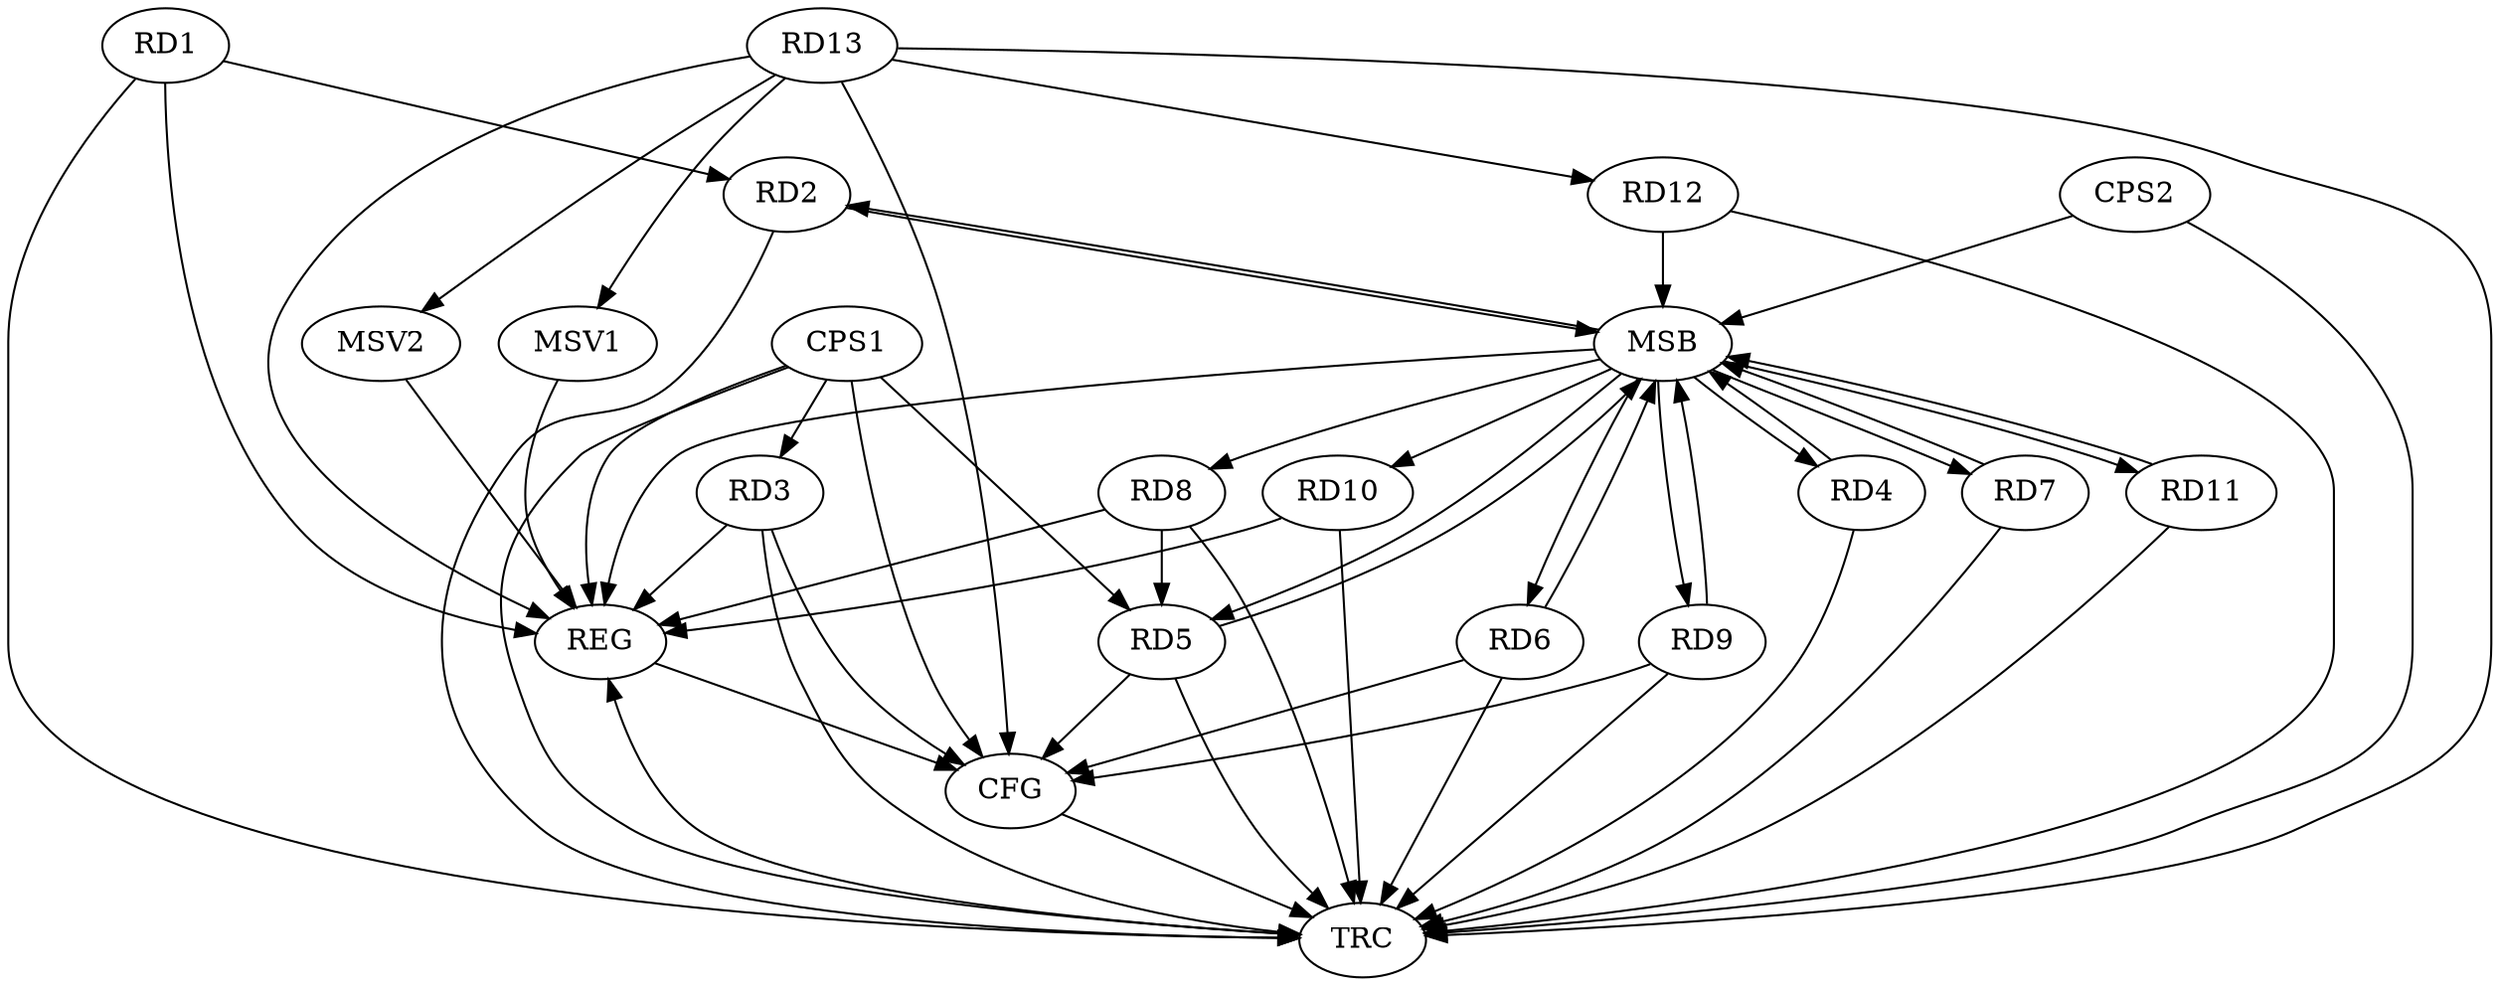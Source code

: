 strict digraph G {
  RD1 [ label="RD1" ];
  RD2 [ label="RD2" ];
  RD3 [ label="RD3" ];
  RD4 [ label="RD4" ];
  RD5 [ label="RD5" ];
  RD6 [ label="RD6" ];
  RD7 [ label="RD7" ];
  RD8 [ label="RD8" ];
  RD9 [ label="RD9" ];
  RD10 [ label="RD10" ];
  RD11 [ label="RD11" ];
  RD12 [ label="RD12" ];
  RD13 [ label="RD13" ];
  CPS1 [ label="CPS1" ];
  CPS2 [ label="CPS2" ];
  REG [ label="REG" ];
  MSB [ label="MSB" ];
  CFG [ label="CFG" ];
  TRC [ label="TRC" ];
  MSV1 [ label="MSV1" ];
  MSV2 [ label="MSV2" ];
  RD1 -> RD2;
  RD8 -> RD5;
  RD13 -> RD12;
  CPS1 -> RD3;
  CPS1 -> RD5;
  RD1 -> REG;
  RD3 -> REG;
  RD8 -> REG;
  RD10 -> REG;
  RD13 -> REG;
  CPS1 -> REG;
  RD2 -> MSB;
  MSB -> RD5;
  MSB -> REG;
  RD4 -> MSB;
  MSB -> RD6;
  RD5 -> MSB;
  RD6 -> MSB;
  MSB -> RD7;
  RD7 -> MSB;
  MSB -> RD4;
  MSB -> RD8;
  MSB -> RD9;
  RD9 -> MSB;
  MSB -> RD10;
  RD11 -> MSB;
  RD12 -> MSB;
  MSB -> RD2;
  CPS2 -> MSB;
  MSB -> RD11;
  RD6 -> CFG;
  RD5 -> CFG;
  RD3 -> CFG;
  CPS1 -> CFG;
  RD13 -> CFG;
  RD9 -> CFG;
  REG -> CFG;
  RD1 -> TRC;
  RD2 -> TRC;
  RD3 -> TRC;
  RD4 -> TRC;
  RD5 -> TRC;
  RD6 -> TRC;
  RD7 -> TRC;
  RD8 -> TRC;
  RD9 -> TRC;
  RD10 -> TRC;
  RD11 -> TRC;
  RD12 -> TRC;
  RD13 -> TRC;
  CPS1 -> TRC;
  CPS2 -> TRC;
  CFG -> TRC;
  TRC -> REG;
  RD13 -> MSV1;
  MSV1 -> REG;
  RD13 -> MSV2;
  MSV2 -> REG;
}
